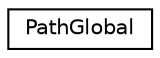 digraph "Graphical Class Hierarchy"
{
 // LATEX_PDF_SIZE
  edge [fontname="Helvetica",fontsize="10",labelfontname="Helvetica",labelfontsize="10"];
  node [fontname="Helvetica",fontsize="10",shape=record];
  rankdir="LR";
  Node0 [label="PathGlobal",height=0.2,width=0.4,color="black", fillcolor="white", style="filled",URL="$class_path_global.html",tooltip="Static class to manage the global path."];
}
